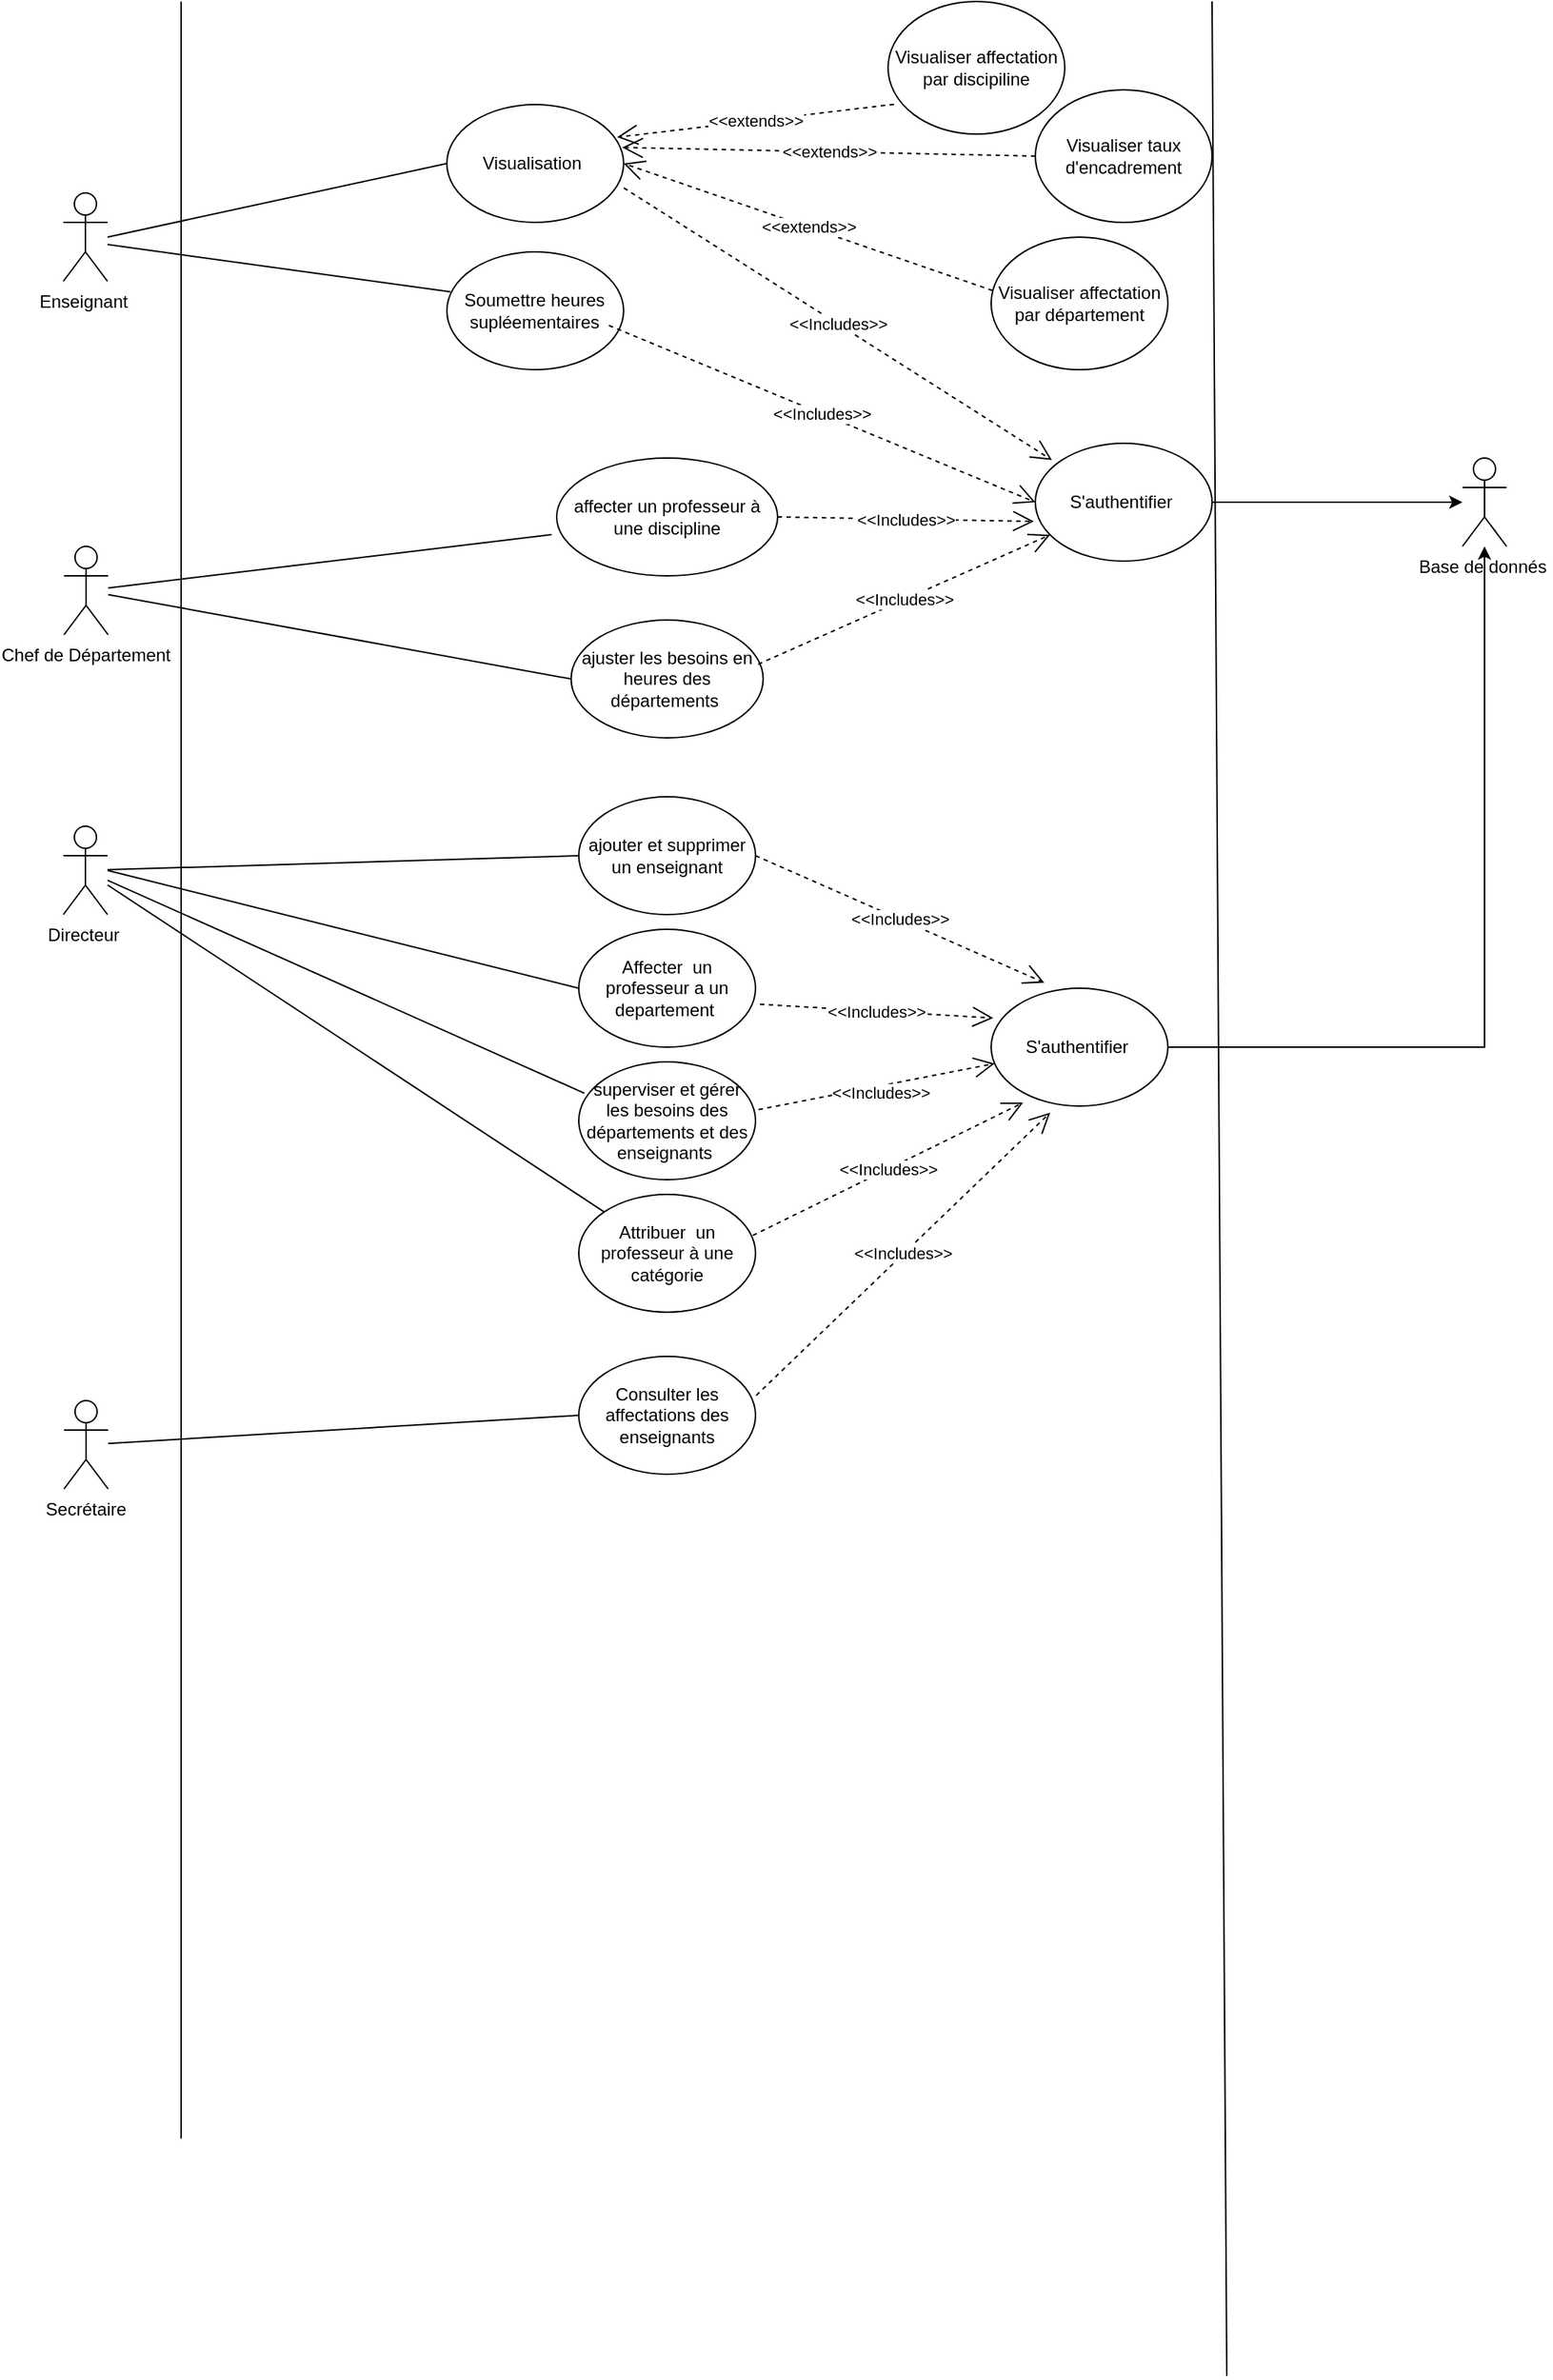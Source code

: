 <mxfile version="22.1.8" type="device">
  <diagram name="Page-1" id="vx42BttlGj93TO-K9gLW">
    <mxGraphModel dx="2345" dy="614" grid="1" gridSize="10" guides="1" tooltips="1" connect="1" arrows="1" fold="1" page="1" pageScale="1" pageWidth="827" pageHeight="1169" background="#ffffff" math="0" shadow="0">
      <root>
        <mxCell id="0" />
        <mxCell id="1" parent="0" />
        <mxCell id="N_pUM3tiVjVA6q0DtDx7-1" value="" style="endArrow=none;html=1;rounded=0;" parent="1" edge="1">
          <mxGeometry width="50" height="50" relative="1" as="geometry">
            <mxPoint x="120" y="1451.143" as="sourcePoint" />
            <mxPoint x="120" as="targetPoint" />
          </mxGeometry>
        </mxCell>
        <mxCell id="N_pUM3tiVjVA6q0DtDx7-2" value="" style="endArrow=none;html=1;rounded=0;" parent="1" edge="1">
          <mxGeometry width="50" height="50" relative="1" as="geometry">
            <mxPoint x="830" y="1612.286" as="sourcePoint" />
            <mxPoint x="820" as="targetPoint" />
          </mxGeometry>
        </mxCell>
        <mxCell id="jieYTO2zPFYnaQjc-8L5-3" style="edgeStyle=orthogonalEdgeStyle;rounded=0;orthogonalLoop=1;jettySize=auto;html=1;" parent="1" source="N_pUM3tiVjVA6q0DtDx7-5" target="jieYTO2zPFYnaQjc-8L5-2" edge="1">
          <mxGeometry relative="1" as="geometry" />
        </mxCell>
        <mxCell id="N_pUM3tiVjVA6q0DtDx7-5" value="S&#39;authentifier&amp;nbsp;" style="ellipse;whiteSpace=wrap;html=1;" parent="1" vertex="1">
          <mxGeometry x="700" y="300" width="120" height="80" as="geometry" />
        </mxCell>
        <mxCell id="N_pUM3tiVjVA6q0DtDx7-6" value="Enseignant&amp;nbsp;" style="shape=umlActor;verticalLabelPosition=bottom;verticalAlign=top;html=1;outlineConnect=0;" parent="1" vertex="1">
          <mxGeometry x="40" y="130" width="30" height="60" as="geometry" />
        </mxCell>
        <mxCell id="N_pUM3tiVjVA6q0DtDx7-20" value="Visualisation&amp;nbsp;" style="ellipse;whiteSpace=wrap;html=1;" parent="1" vertex="1">
          <mxGeometry x="300.44" y="70" width="120" height="80" as="geometry" />
        </mxCell>
        <mxCell id="N_pUM3tiVjVA6q0DtDx7-22" value="" style="endArrow=none;html=1;rounded=0;entryX=0;entryY=0.5;entryDx=0;entryDy=0;" parent="1" target="N_pUM3tiVjVA6q0DtDx7-20" edge="1">
          <mxGeometry width="50" height="50" relative="1" as="geometry">
            <mxPoint x="70" y="160" as="sourcePoint" />
            <mxPoint x="130" as="targetPoint" />
            <Array as="points" />
          </mxGeometry>
        </mxCell>
        <mxCell id="N_pUM3tiVjVA6q0DtDx7-23" value="&amp;lt;&amp;lt;Includes&amp;gt;&amp;gt;" style="endArrow=open;endSize=12;dashed=1;html=1;rounded=0;exitX=1.001;exitY=0.707;exitDx=0;exitDy=0;entryX=0.094;entryY=0.142;entryDx=0;entryDy=0;entryPerimeter=0;exitPerimeter=0;" parent="1" source="N_pUM3tiVjVA6q0DtDx7-20" target="N_pUM3tiVjVA6q0DtDx7-5" edge="1">
          <mxGeometry width="160" relative="1" as="geometry">
            <mxPoint x="472.5" y="100" as="sourcePoint" />
            <mxPoint x="610" y="110" as="targetPoint" />
          </mxGeometry>
        </mxCell>
        <mxCell id="N_pUM3tiVjVA6q0DtDx7-24" value="Chef de Département&lt;span id=&quot;docs-internal-guid-e1a35a49-7fff-e4c9-f6c8-0cb6b86457b7&quot;&gt;&lt;/span&gt;" style="shape=umlActor;verticalLabelPosition=bottom;verticalAlign=top;html=1;outlineConnect=0;" parent="1" vertex="1">
          <mxGeometry x="40.44" y="370" width="30" height="60" as="geometry" />
        </mxCell>
        <mxCell id="N_pUM3tiVjVA6q0DtDx7-27" value="ajuster les besoins en heures des départements&amp;nbsp;" style="ellipse;whiteSpace=wrap;html=1;" parent="1" vertex="1">
          <mxGeometry x="384.78" y="420" width="130.44" height="80" as="geometry" />
        </mxCell>
        <mxCell id="N_pUM3tiVjVA6q0DtDx7-28" value="" style="endArrow=none;html=1;rounded=0;entryX=0;entryY=0.5;entryDx=0;entryDy=0;" parent="1" source="N_pUM3tiVjVA6q0DtDx7-24" target="N_pUM3tiVjVA6q0DtDx7-27" edge="1">
          <mxGeometry width="50" height="50" relative="1" as="geometry">
            <mxPoint x="300.44" y="550" as="sourcePoint" />
            <mxPoint x="320.44" y="460" as="targetPoint" />
          </mxGeometry>
        </mxCell>
        <mxCell id="jieYTO2zPFYnaQjc-8L5-1" value="&amp;lt;&amp;lt;Includes&amp;gt;&amp;gt;" style="endArrow=open;endSize=12;dashed=1;html=1;rounded=0;exitX=1;exitY=0.5;exitDx=0;exitDy=0;entryX=-0.008;entryY=0.663;entryDx=0;entryDy=0;entryPerimeter=0;" parent="1" source="jieYTO2zPFYnaQjc-8L5-4" target="N_pUM3tiVjVA6q0DtDx7-5" edge="1">
          <mxGeometry width="160" relative="1" as="geometry">
            <mxPoint x="420.44" y="380" as="sourcePoint" />
            <mxPoint x="672" y="341" as="targetPoint" />
          </mxGeometry>
        </mxCell>
        <mxCell id="jieYTO2zPFYnaQjc-8L5-2" value="Base de donnés&amp;nbsp;" style="shape=umlActor;verticalLabelPosition=bottom;verticalAlign=top;html=1;outlineConnect=0;" parent="1" vertex="1">
          <mxGeometry x="990" y="310" width="30" height="60" as="geometry" />
        </mxCell>
        <mxCell id="jieYTO2zPFYnaQjc-8L5-6" value="&amp;lt;&amp;lt;Includes&amp;gt;&amp;gt;" style="endArrow=open;endSize=12;dashed=1;html=1;rounded=0;exitX=0.974;exitY=0.375;exitDx=0;exitDy=0;exitPerimeter=0;" parent="1" source="N_pUM3tiVjVA6q0DtDx7-27" target="N_pUM3tiVjVA6q0DtDx7-5" edge="1">
          <mxGeometry width="160" relative="1" as="geometry">
            <mxPoint x="440.44" y="460" as="sourcePoint" />
            <mxPoint x="709.56" y="362.56" as="targetPoint" />
          </mxGeometry>
        </mxCell>
        <mxCell id="jieYTO2zPFYnaQjc-8L5-7" value="" style="endArrow=none;html=1;rounded=0;entryX=-0.023;entryY=0.65;entryDx=0;entryDy=0;entryPerimeter=0;" parent="1" source="N_pUM3tiVjVA6q0DtDx7-24" target="jieYTO2zPFYnaQjc-8L5-4" edge="1">
          <mxGeometry width="50" height="50" relative="1" as="geometry">
            <mxPoint x="260.44" y="400" as="sourcePoint" />
            <mxPoint x="270.44" y="380" as="targetPoint" />
          </mxGeometry>
        </mxCell>
        <mxCell id="jieYTO2zPFYnaQjc-8L5-8" value="Directeur&amp;nbsp;" style="shape=umlActor;verticalLabelPosition=bottom;verticalAlign=top;html=1;outlineConnect=0;" parent="1" vertex="1">
          <mxGeometry x="40" y="560" width="30" height="60" as="geometry" />
        </mxCell>
        <mxCell id="jieYTO2zPFYnaQjc-8L5-10" value="Affecter&amp;nbsp; un professeur a un departement&amp;nbsp;" style="ellipse;whiteSpace=wrap;html=1;" parent="1" vertex="1">
          <mxGeometry x="390" y="630" width="120" height="80" as="geometry" />
        </mxCell>
        <mxCell id="jieYTO2zPFYnaQjc-8L5-11" value="" style="endArrow=none;html=1;rounded=0;entryX=0;entryY=0.5;entryDx=0;entryDy=0;" parent="1" source="jieYTO2zPFYnaQjc-8L5-8" target="jieYTO2zPFYnaQjc-8L5-14" edge="1">
          <mxGeometry width="50" height="50" relative="1" as="geometry">
            <mxPoint x="70" y="580" as="sourcePoint" />
            <mxPoint x="310" y="636" as="targetPoint" />
          </mxGeometry>
        </mxCell>
        <mxCell id="jieYTO2zPFYnaQjc-8L5-12" value="Attribuer&amp;nbsp; un professeur à une catégorie" style="ellipse;whiteSpace=wrap;html=1;" parent="1" vertex="1">
          <mxGeometry x="390" y="810" width="120" height="80" as="geometry" />
        </mxCell>
        <mxCell id="jieYTO2zPFYnaQjc-8L5-14" value="ajouter et supprimer un enseignant" style="ellipse;whiteSpace=wrap;html=1;" parent="1" vertex="1">
          <mxGeometry x="390" y="540" width="120" height="80" as="geometry" />
        </mxCell>
        <mxCell id="jieYTO2zPFYnaQjc-8L5-16" value="superviser et gérer les besoins des départements et des enseignants&amp;nbsp;" style="ellipse;whiteSpace=wrap;html=1;" parent="1" vertex="1">
          <mxGeometry x="390" y="720" width="120" height="80" as="geometry" />
        </mxCell>
        <mxCell id="jieYTO2zPFYnaQjc-8L5-24" style="edgeStyle=orthogonalEdgeStyle;rounded=0;orthogonalLoop=1;jettySize=auto;html=1;" parent="1" source="jieYTO2zPFYnaQjc-8L5-18" target="jieYTO2zPFYnaQjc-8L5-2" edge="1">
          <mxGeometry relative="1" as="geometry">
            <mxPoint x="990" y="300" as="targetPoint" />
          </mxGeometry>
        </mxCell>
        <mxCell id="jieYTO2zPFYnaQjc-8L5-18" value="S&#39;authentifier&amp;nbsp;" style="ellipse;whiteSpace=wrap;html=1;" parent="1" vertex="1">
          <mxGeometry x="670" y="670" width="120" height="80" as="geometry" />
        </mxCell>
        <mxCell id="jieYTO2zPFYnaQjc-8L5-20" value="&amp;lt;&amp;lt;Includes&amp;gt;&amp;gt;" style="endArrow=open;endSize=12;dashed=1;html=1;rounded=0;exitX=1;exitY=0.5;exitDx=0;exitDy=0;entryX=0.301;entryY=-0.047;entryDx=0;entryDy=0;entryPerimeter=0;" parent="1" source="jieYTO2zPFYnaQjc-8L5-14" target="jieYTO2zPFYnaQjc-8L5-18" edge="1">
          <mxGeometry width="160" relative="1" as="geometry">
            <mxPoint x="360" y="570.24" as="sourcePoint" />
            <mxPoint x="679.88" y="640.0" as="targetPoint" />
          </mxGeometry>
        </mxCell>
        <mxCell id="jieYTO2zPFYnaQjc-8L5-22" value="&amp;lt;&amp;lt;Includes&amp;gt;&amp;gt;" style="endArrow=open;endSize=12;dashed=1;html=1;rounded=0;exitX=1.017;exitY=0.405;exitDx=0;exitDy=0;exitPerimeter=0;" parent="1" source="jieYTO2zPFYnaQjc-8L5-16" target="jieYTO2zPFYnaQjc-8L5-18" edge="1">
          <mxGeometry x="0.023" y="-5" width="160" relative="1" as="geometry">
            <mxPoint x="440" y="770" as="sourcePoint" />
            <mxPoint x="640" y="680" as="targetPoint" />
            <mxPoint as="offset" />
          </mxGeometry>
        </mxCell>
        <mxCell id="jieYTO2zPFYnaQjc-8L5-23" value="&amp;lt;&amp;lt;Includes&amp;gt;&amp;gt;" style="endArrow=open;endSize=12;dashed=1;html=1;rounded=0;exitX=1.025;exitY=0.636;exitDx=0;exitDy=0;entryX=0.012;entryY=0.253;entryDx=0;entryDy=0;entryPerimeter=0;exitPerimeter=0;" parent="1" source="jieYTO2zPFYnaQjc-8L5-10" target="jieYTO2zPFYnaQjc-8L5-18" edge="1">
          <mxGeometry width="160" relative="1" as="geometry">
            <mxPoint x="490" y="700" as="sourcePoint" />
            <mxPoint x="690" y="610" as="targetPoint" />
          </mxGeometry>
        </mxCell>
        <mxCell id="SQqkNeBoUh8QGZgJowvo-1" value="Soumettre heures supléementaires" style="ellipse;whiteSpace=wrap;html=1;" parent="1" vertex="1">
          <mxGeometry x="300.44" y="170" width="120" height="80" as="geometry" />
        </mxCell>
        <mxCell id="SQqkNeBoUh8QGZgJowvo-3" value="Visualiser affectation par discipiline" style="ellipse;whiteSpace=wrap;html=1;" parent="1" vertex="1">
          <mxGeometry x="600" width="120" height="90" as="geometry" />
        </mxCell>
        <mxCell id="SQqkNeBoUh8QGZgJowvo-4" value="Visualiser taux d&#39;encadrement" style="ellipse;whiteSpace=wrap;html=1;" parent="1" vertex="1">
          <mxGeometry x="700" y="60" width="120" height="90" as="geometry" />
        </mxCell>
        <mxCell id="SQqkNeBoUh8QGZgJowvo-5" value="&amp;lt;&amp;lt;extends&amp;gt;&amp;gt;" style="endArrow=open;endSize=12;dashed=1;html=1;rounded=0;exitX=0.033;exitY=0.776;exitDx=0;exitDy=0;exitPerimeter=0;entryX=0.963;entryY=0.277;entryDx=0;entryDy=0;entryPerimeter=0;" parent="1" source="SQqkNeBoUh8QGZgJowvo-3" target="N_pUM3tiVjVA6q0DtDx7-20" edge="1">
          <mxGeometry width="160" relative="1" as="geometry">
            <mxPoint x="301" y="-120" as="sourcePoint" />
            <mxPoint x="440" y="90" as="targetPoint" />
          </mxGeometry>
        </mxCell>
        <mxCell id="SQqkNeBoUh8QGZgJowvo-6" value="&amp;lt;&amp;lt;extends&amp;gt;&amp;gt;" style="endArrow=open;endSize=12;dashed=1;html=1;rounded=0;exitX=0;exitY=0.5;exitDx=0;exitDy=0;entryX=0.992;entryY=0.364;entryDx=0;entryDy=0;entryPerimeter=0;" parent="1" source="SQqkNeBoUh8QGZgJowvo-4" target="N_pUM3tiVjVA6q0DtDx7-20" edge="1">
          <mxGeometry width="160" relative="1" as="geometry">
            <mxPoint x="514" y="40" as="sourcePoint" />
            <mxPoint x="440" y="110" as="targetPoint" />
          </mxGeometry>
        </mxCell>
        <mxCell id="SQqkNeBoUh8QGZgJowvo-7" value="" style="endArrow=none;html=1;rounded=0;entryX=0.02;entryY=0.339;entryDx=0;entryDy=0;entryPerimeter=0;" parent="1" target="SQqkNeBoUh8QGZgJowvo-1" edge="1">
          <mxGeometry width="50" height="50" relative="1" as="geometry">
            <mxPoint x="70" y="165" as="sourcePoint" />
            <mxPoint x="228" y="245" as="targetPoint" />
          </mxGeometry>
        </mxCell>
        <mxCell id="SQqkNeBoUh8QGZgJowvo-8" value="Visualiser affectation par département" style="ellipse;whiteSpace=wrap;html=1;" parent="1" vertex="1">
          <mxGeometry x="670" y="160" width="120" height="90" as="geometry" />
        </mxCell>
        <mxCell id="SQqkNeBoUh8QGZgJowvo-10" value="&amp;lt;&amp;lt;extends&amp;gt;&amp;gt;" style="endArrow=open;endSize=12;dashed=1;html=1;rounded=0;exitX=0.008;exitY=0.403;exitDx=0;exitDy=0;entryX=1;entryY=0.5;entryDx=0;entryDy=0;exitPerimeter=0;" parent="1" source="SQqkNeBoUh8QGZgJowvo-8" target="N_pUM3tiVjVA6q0DtDx7-20" edge="1">
          <mxGeometry width="160" relative="1" as="geometry">
            <mxPoint x="690" y="105" as="sourcePoint" />
            <mxPoint x="439" y="144" as="targetPoint" />
          </mxGeometry>
        </mxCell>
        <mxCell id="SQqkNeBoUh8QGZgJowvo-11" value="&amp;lt;&amp;lt;Includes&amp;gt;&amp;gt;" style="endArrow=open;endSize=12;dashed=1;html=1;rounded=0;exitX=0.917;exitY=0.625;exitDx=0;exitDy=0;entryX=0;entryY=0.5;entryDx=0;entryDy=0;exitPerimeter=0;" parent="1" source="SQqkNeBoUh8QGZgJowvo-1" target="N_pUM3tiVjVA6q0DtDx7-5" edge="1">
          <mxGeometry width="160" relative="1" as="geometry">
            <mxPoint x="440" y="172" as="sourcePoint" />
            <mxPoint x="601" y="321" as="targetPoint" />
          </mxGeometry>
        </mxCell>
        <mxCell id="SQqkNeBoUh8QGZgJowvo-14" value="" style="endArrow=none;html=1;rounded=0;" parent="1" source="jieYTO2zPFYnaQjc-8L5-8" target="jieYTO2zPFYnaQjc-8L5-12" edge="1">
          <mxGeometry width="50" height="50" relative="1" as="geometry">
            <mxPoint x="90" y="601" as="sourcePoint" />
            <mxPoint x="270" y="610" as="targetPoint" />
          </mxGeometry>
        </mxCell>
        <mxCell id="SQqkNeBoUh8QGZgJowvo-15" value="" style="endArrow=none;html=1;rounded=0;entryX=0;entryY=0.5;entryDx=0;entryDy=0;" parent="1" target="jieYTO2zPFYnaQjc-8L5-10" edge="1">
          <mxGeometry width="50" height="50" relative="1" as="geometry">
            <mxPoint x="70" y="590" as="sourcePoint" />
            <mxPoint x="280" y="620" as="targetPoint" />
          </mxGeometry>
        </mxCell>
        <mxCell id="SQqkNeBoUh8QGZgJowvo-16" value="" style="endArrow=none;html=1;rounded=0;entryX=0.032;entryY=0.266;entryDx=0;entryDy=0;entryPerimeter=0;" parent="1" source="jieYTO2zPFYnaQjc-8L5-8" target="jieYTO2zPFYnaQjc-8L5-16" edge="1">
          <mxGeometry width="50" height="50" relative="1" as="geometry">
            <mxPoint x="110" y="621" as="sourcePoint" />
            <mxPoint x="390" y="730" as="targetPoint" />
          </mxGeometry>
        </mxCell>
        <mxCell id="SQqkNeBoUh8QGZgJowvo-18" value="&amp;lt;&amp;lt;Includes&amp;gt;&amp;gt;" style="endArrow=open;endSize=12;dashed=1;html=1;rounded=0;exitX=0.985;exitY=0.348;exitDx=0;exitDy=0;entryX=0.181;entryY=0.971;entryDx=0;entryDy=0;entryPerimeter=0;exitPerimeter=0;" parent="1" source="jieYTO2zPFYnaQjc-8L5-12" target="jieYTO2zPFYnaQjc-8L5-18" edge="1">
          <mxGeometry width="160" relative="1" as="geometry">
            <mxPoint x="500" y="860" as="sourcePoint" />
            <mxPoint x="696" y="946" as="targetPoint" />
          </mxGeometry>
        </mxCell>
        <mxCell id="jieYTO2zPFYnaQjc-8L5-4" value="affecter un professeur à une discipline" style="ellipse;whiteSpace=wrap;html=1;" parent="1" vertex="1">
          <mxGeometry x="375" y="310" width="150" height="80" as="geometry" />
        </mxCell>
        <mxCell id="SQqkNeBoUh8QGZgJowvo-20" value="Secrétaire" style="shape=umlActor;verticalLabelPosition=bottom;verticalAlign=top;html=1;outlineConnect=0;" parent="1" vertex="1">
          <mxGeometry x="40.44" y="950" width="30" height="60" as="geometry" />
        </mxCell>
        <mxCell id="sgtJqsc4zhDp-AM2NoUZ-3" value="Consulter les affectations des enseignants" style="ellipse;whiteSpace=wrap;html=1;" vertex="1" parent="1">
          <mxGeometry x="390" y="920" width="120" height="80" as="geometry" />
        </mxCell>
        <mxCell id="sgtJqsc4zhDp-AM2NoUZ-4" value="" style="endArrow=none;html=1;rounded=0;entryX=0;entryY=0.5;entryDx=0;entryDy=0;" edge="1" parent="1" source="SQqkNeBoUh8QGZgJowvo-20" target="sgtJqsc4zhDp-AM2NoUZ-3">
          <mxGeometry width="50" height="50" relative="1" as="geometry">
            <mxPoint x="-113.5" y="739" as="sourcePoint" />
            <mxPoint x="223.5" y="961" as="targetPoint" />
          </mxGeometry>
        </mxCell>
        <mxCell id="sgtJqsc4zhDp-AM2NoUZ-5" value="&amp;lt;&amp;lt;Includes&amp;gt;&amp;gt;" style="endArrow=open;endSize=12;dashed=1;html=1;rounded=0;exitX=1.004;exitY=0.331;exitDx=0;exitDy=0;entryX=0.334;entryY=1.056;entryDx=0;entryDy=0;entryPerimeter=0;exitPerimeter=0;" edge="1" parent="1" source="sgtJqsc4zhDp-AM2NoUZ-3" target="jieYTO2zPFYnaQjc-8L5-18">
          <mxGeometry width="160" relative="1" as="geometry">
            <mxPoint x="510" y="960" as="sourcePoint" />
            <mxPoint x="694" y="870" as="targetPoint" />
          </mxGeometry>
        </mxCell>
      </root>
    </mxGraphModel>
  </diagram>
</mxfile>
